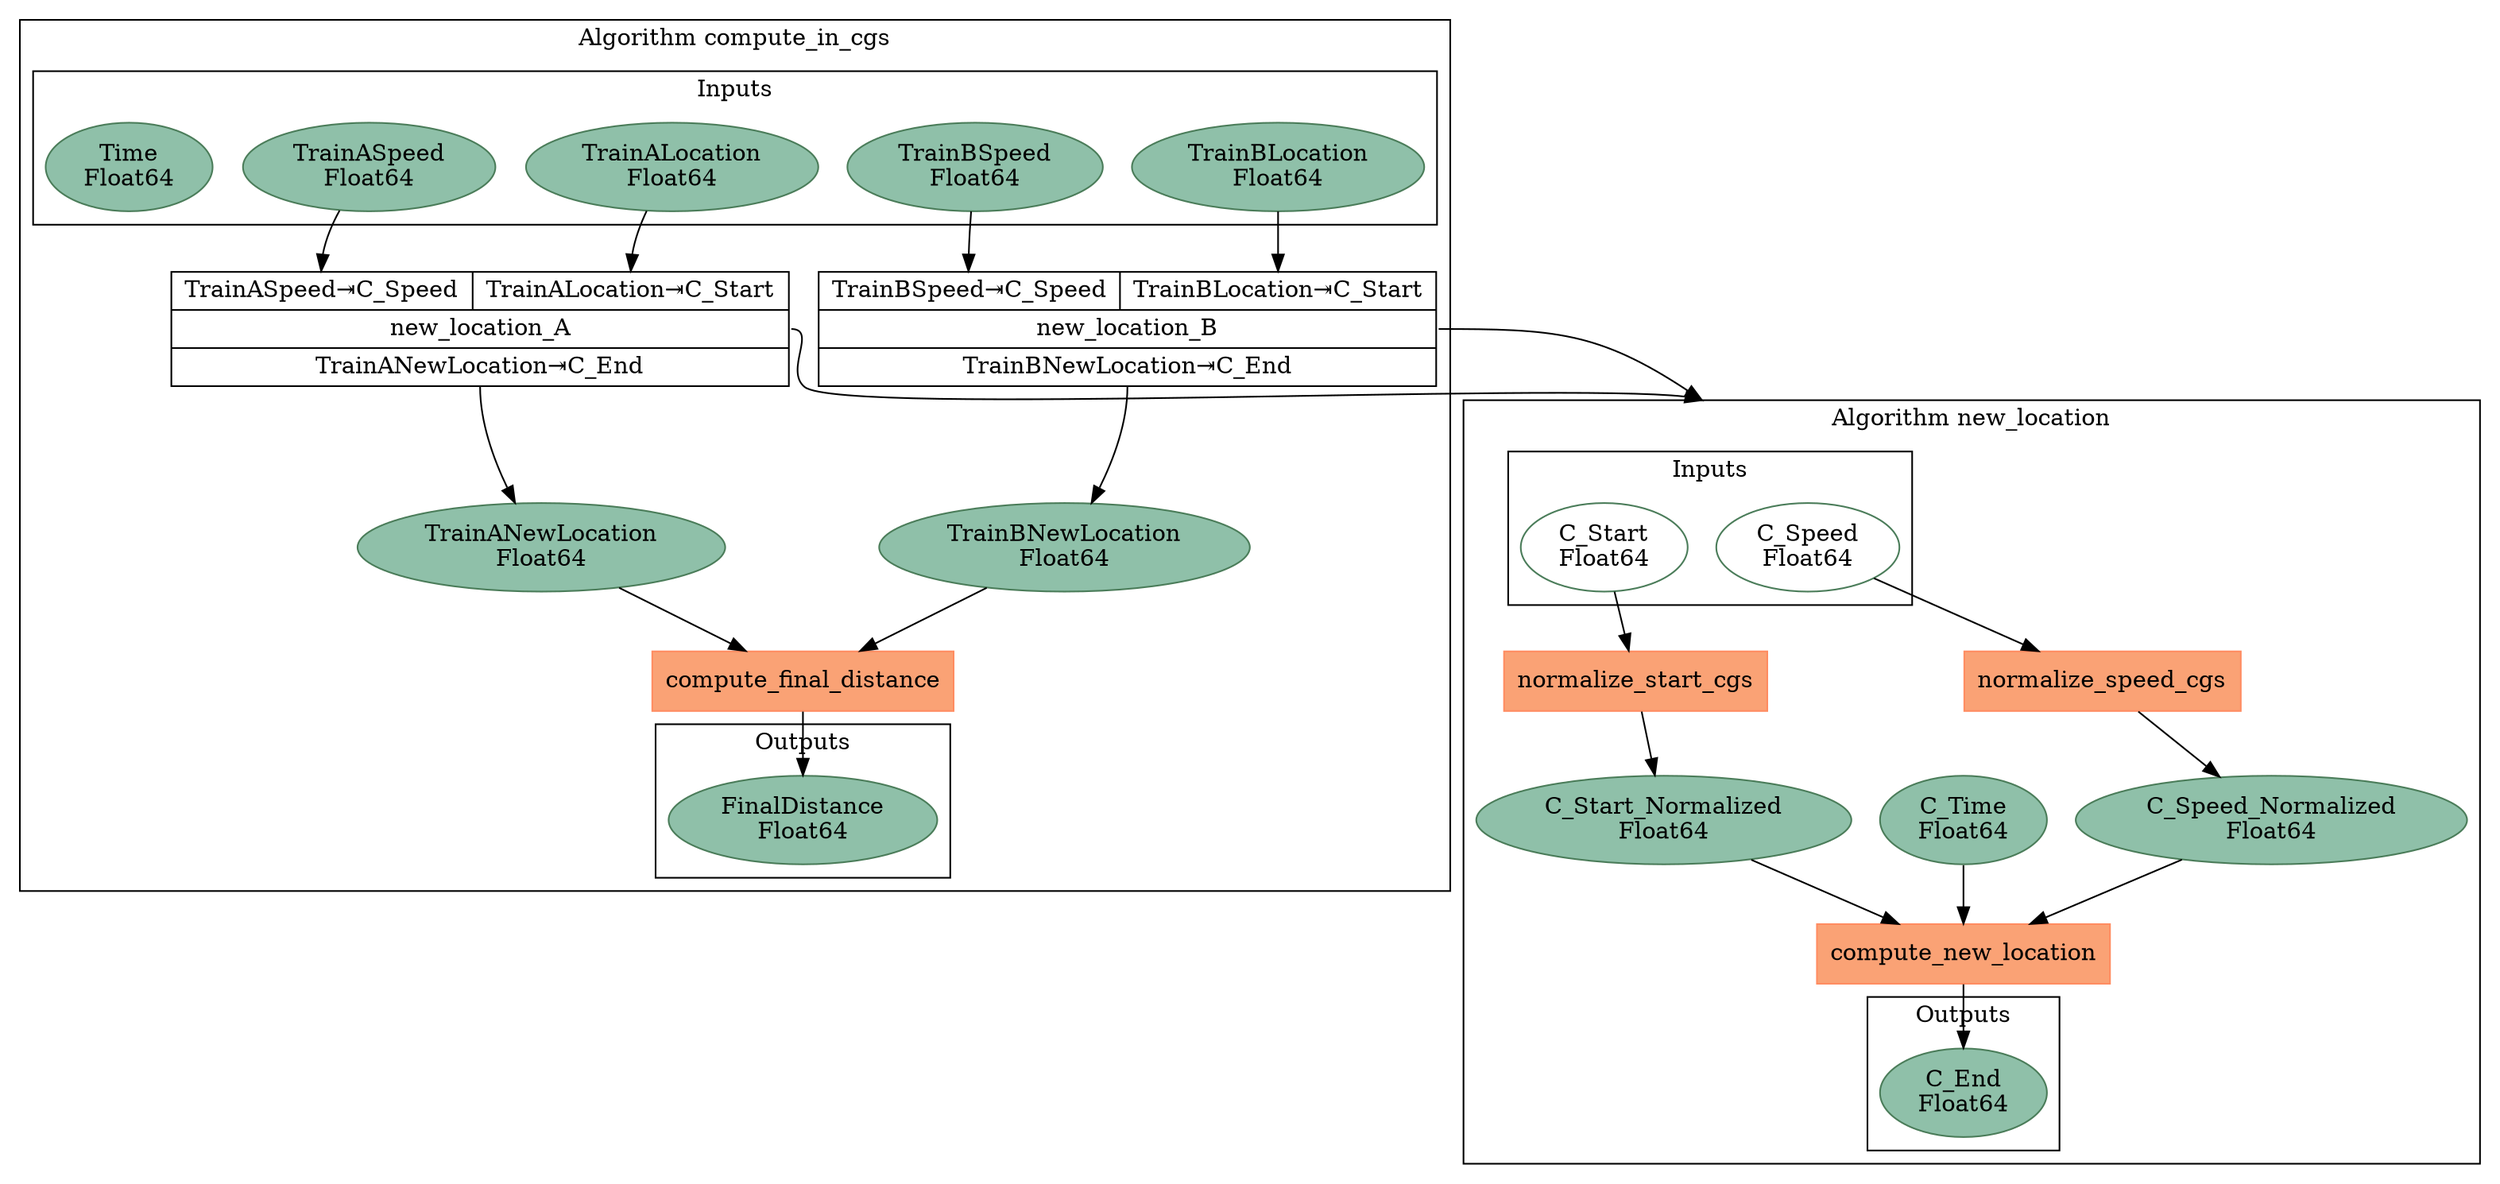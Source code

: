 digraph { layout=dot; compound=true;
subgraph cluster_provider_1 {
label="Algorithm compute_in_cgs"
subgraph cluster_provider_1_inputs {
label="Inputs"
provider_1__artifact_2 [label="TrainALocation\nFloat64",shape="ellipse",style="filled",color="#4a7c59",fillcolor="#8fc0a9"]
provider_1__artifact_3 [label="TrainASpeed\nFloat64",shape="ellipse",style="filled",color="#4a7c59",fillcolor="#8fc0a9"]
provider_1__artifact_4 [label="TrainBLocation\nFloat64",shape="ellipse",style="filled",color="#4a7c59",fillcolor="#8fc0a9"]
provider_1__artifact_5 [label="TrainBSpeed\nFloat64",shape="ellipse",style="filled",color="#4a7c59",fillcolor="#8fc0a9"]
provider_1__artifact_6 [label="Time\nFloat64",shape="ellipse",style="filled",color="#4a7c59",fillcolor="#8fc0a9"]
} // cluster_provider_1_inputs
subgraph cluster_provider_1_outputs {
label="Outputs"
provider_1__artifact_7 [label="FinalDistance\nFloat64",shape="ellipse",style="filled",color="#4a7c59",fillcolor="#8fc0a9"]
} // cluster_provider_1_outputs
 // before providers
provider_1__invoke_8 [shape="record",label="{{<provider_1__invokeIn_9>TrainASpeed⇥C_Speed|<provider_1__invokeIn_10>TrainALocation⇥C_Start}|<body>new_location_A|{<provider_1__invokeOut_11>TrainANewLocation⇥C_End}}"]
provider_1__artifact_22 [label="TrainANewLocation\nFloat64",shape="ellipse",style="filled",color="#4a7c59",fillcolor="#8fc0a9"]
provider_1__invoke_23 [shape="record",label="{{<provider_1__invokeIn_9>TrainBSpeed⇥C_Speed|<provider_1__invokeIn_10>TrainBLocation⇥C_Start}|<body>new_location_B|{<provider_1__invokeOut_11>TrainBNewLocation⇥C_End}}"]
provider_1__artifact_24 [label="TrainBNewLocation\nFloat64",shape="ellipse",style="filled",color="#4a7c59",fillcolor="#8fc0a9"]
provider_1__provider_25 [shape="rectangle",label="compute_final_distance",style="filled",color="#ff8c61",fillcolor="#faa275"]
} // cluster_provider_1
subgraph cluster_provider_1__provider_12 {
label="Algorithm new_location"
subgraph cluster_provider_1__provider_12_inputs {
label="Inputs"
provider_1provider_1__provider_12__artifact_13 [label="C_Speed\nFloat64",shape="ellipse",style="",color="#4a7c59",fillcolor="#8fc0a9"]
provider_1provider_1__provider_12__artifact_14 [label="C_Start\nFloat64",shape="ellipse",style="",color="#4a7c59",fillcolor="#8fc0a9"]
} // cluster_provider_1__provider_12_inputs
provider_1provider_1__provider_12__artifact_15 [label="C_Speed_Normalized\nFloat64",shape="ellipse",style="filled",color="#4a7c59",fillcolor="#8fc0a9"]
provider_1provider_1__provider_12__artifact_16 [label="C_Start_Normalized\nFloat64",shape="ellipse",style="filled",color="#4a7c59",fillcolor="#8fc0a9"]
subgraph cluster_provider_1__provider_12_outputs {
label="Outputs"
provider_1provider_1__provider_12__artifact_17 [label="C_End\nFloat64",shape="ellipse",style="filled",color="#4a7c59",fillcolor="#8fc0a9"]
} // cluster_provider_1__provider_12_outputs
 // before providers
provider_1provider_1__provider_12__provider_18 [shape="rectangle",label="compute_new_location",style="filled",color="#ff8c61",fillcolor="#faa275"]
provider_1provider_1__provider_12__artifact_19 [label="C_Time\nFloat64",shape="ellipse",style="filled",color="#4a7c59",fillcolor="#8fc0a9"]
provider_1provider_1__provider_12__provider_20 [shape="rectangle",label="normalize_speed_cgs",style="filled",color="#ff8c61",fillcolor="#faa275"]
provider_1provider_1__provider_12__provider_21 [shape="rectangle",label="normalize_start_cgs",style="filled",color="#ff8c61",fillcolor="#faa275"]
} // cluster_provider_1__provider_12

provider_1provider_1__provider_12__provider_18 -> provider_1provider_1__provider_12__artifact_17
provider_1provider_1__provider_12__artifact_16 -> provider_1provider_1__provider_12__provider_18
provider_1provider_1__provider_12__artifact_15 -> provider_1provider_1__provider_12__provider_18
provider_1provider_1__provider_12__artifact_19 -> provider_1provider_1__provider_12__provider_18
provider_1provider_1__provider_12__provider_20 -> provider_1provider_1__provider_12__artifact_15
provider_1provider_1__provider_12__artifact_13 -> provider_1provider_1__provider_12__provider_20
provider_1provider_1__provider_12__provider_21 -> provider_1provider_1__provider_12__artifact_16
provider_1provider_1__provider_12__artifact_14 -> provider_1provider_1__provider_12__provider_21
provider_1__invoke_8:body -> provider_1provider_1__provider_12__artifact_13 [lhead="cluster_provider_1__provider_12"]
provider_1__invoke_8:provider_1__invokeOut_11 -> provider_1__artifact_22
provider_1__artifact_3 -> provider_1__invoke_8:provider_1__invokeIn_9
provider_1__artifact_2 -> provider_1__invoke_8:provider_1__invokeIn_10
provider_1__invoke_23:body -> provider_1provider_1__provider_12__artifact_13 [lhead="cluster_provider_1__provider_12"]
provider_1__invoke_23:provider_1__invokeOut_11 -> provider_1__artifact_24
provider_1__artifact_5 -> provider_1__invoke_23:provider_1__invokeIn_9
provider_1__artifact_4 -> provider_1__invoke_23:provider_1__invokeIn_10
provider_1__provider_25 -> provider_1__artifact_7
provider_1__artifact_22 -> provider_1__provider_25
provider_1__artifact_24 -> provider_1__provider_25
}

